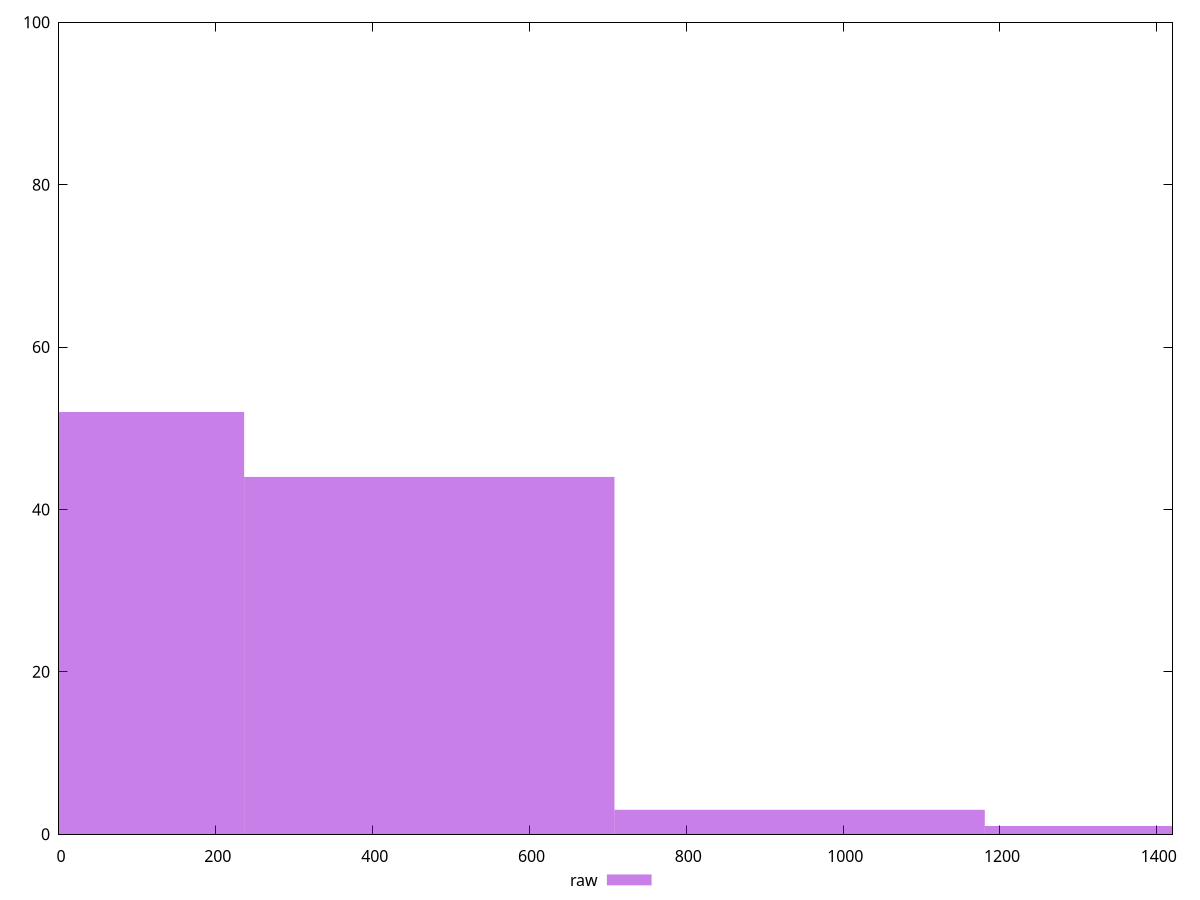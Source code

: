 reset

$raw <<EOF
472.2499508430029 44
944.4999016860058 3
0 52
1416.7498525290089 1
EOF

set key outside below
set boxwidth 472.2499508430029
set xrange [0:1420]
set yrange [0:100]
set trange [0:100]
set style fill transparent solid 0.5 noborder
set terminal svg size 640, 490 enhanced background rgb 'white'
set output "report/report_00029_2021-02-24T13-36-40.390Z/uses-http2/samples/music/raw/histogram.svg"

plot $raw title "raw" with boxes

reset
